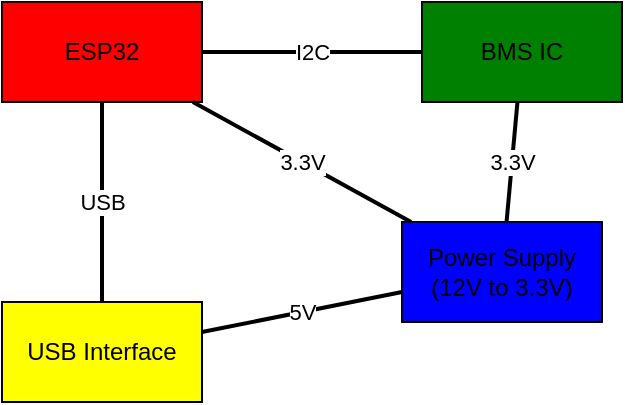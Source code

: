 <mxfile>
    <diagram id="8WlraxjB0dj8knEhsjat" name="Page-1">
        <mxGraphModel dx="567" dy="375" grid="1" gridSize="10" guides="1" tooltips="1" connect="1" arrows="1" fold="1" page="1" pageScale="1" pageWidth="850" pageHeight="1100" background="#ffffff" math="0" shadow="0">
            <root>
                <mxCell id="0"/>
                <mxCell id="1" parent="0"/>
                <mxCell id="a060f65b-e148-4f82-b51a-90c3ce38e08b" value="ESP32" style="shape=rectangle;whiteSpace=wrap;html=1;fillColor=#FF0000;" parent="1" vertex="1">
                    <mxGeometry x="90" y="110" width="100" height="50" as="geometry"/>
                </mxCell>
                <mxCell id="f88a8a61-7ba6-46f5-87e9-a73594c67a92" value="BMS IC" style="shape=rectangle;whiteSpace=wrap;html=1;fillColor=#008000;" parent="1" vertex="1">
                    <mxGeometry x="300" y="110" width="100" height="50" as="geometry"/>
                </mxCell>
                <mxCell id="b580d249-85c3-4706-9436-c4e738e860a1" value="Power Supply&#10;(12V to 3.3V)" style="shape=rectangle;whiteSpace=wrap;html=1;fillColor=#0000FF;" parent="1" vertex="1">
                    <mxGeometry x="290" y="220" width="100" height="50" as="geometry"/>
                </mxCell>
                <mxCell id="e83a65be-6ccd-44eb-838c-514b3a4d9b5d" value="USB Interface" style="shape=rectangle;whiteSpace=wrap;html=1;fillColor=#FFFF00;" parent="1" vertex="1">
                    <mxGeometry x="90" y="260" width="100" height="50" as="geometry"/>
                </mxCell>
                <mxCell id="2" value="I2C" style="edgeStyle=none;strokeWidth=2;strokeColor=#000000;html=1;endArrow=none;" parent="1" source="a060f65b-e148-4f82-b51a-90c3ce38e08b" target="f88a8a61-7ba6-46f5-87e9-a73594c67a92" edge="1">
                    <mxGeometry relative="1" as="geometry"/>
                </mxCell>
                <mxCell id="3" value="3.3V" style="edgeStyle=none;strokeWidth=2;strokeColor=#000000;html=1;endArrow=none;" parent="1" source="a060f65b-e148-4f82-b51a-90c3ce38e08b" target="b580d249-85c3-4706-9436-c4e738e860a1" edge="1">
                    <mxGeometry relative="1" as="geometry"/>
                </mxCell>
                <mxCell id="4" value="USB" style="edgeStyle=none;strokeWidth=2;strokeColor=#000000;html=1;endArrow=none;" parent="1" source="a060f65b-e148-4f82-b51a-90c3ce38e08b" target="e83a65be-6ccd-44eb-838c-514b3a4d9b5d" edge="1">
                    <mxGeometry relative="1" as="geometry">
                        <mxPoint as="offset"/>
                    </mxGeometry>
                </mxCell>
                <mxCell id="5" value="3.3V" style="edgeStyle=none;strokeWidth=2;strokeColor=#000000;html=1;endArrow=none;" parent="1" source="b580d249-85c3-4706-9436-c4e738e860a1" target="f88a8a61-7ba6-46f5-87e9-a73594c67a92" edge="1">
                    <mxGeometry relative="1" as="geometry"/>
                </mxCell>
                <mxCell id="6" value="5V" style="edgeStyle=none;strokeWidth=2;strokeColor=#000000;html=1;endArrow=none;" parent="1" source="b580d249-85c3-4706-9436-c4e738e860a1" target="e83a65be-6ccd-44eb-838c-514b3a4d9b5d" edge="1">
                    <mxGeometry relative="1" as="geometry"/>
                </mxCell>
            </root>
        </mxGraphModel>
    </diagram>
</mxfile>